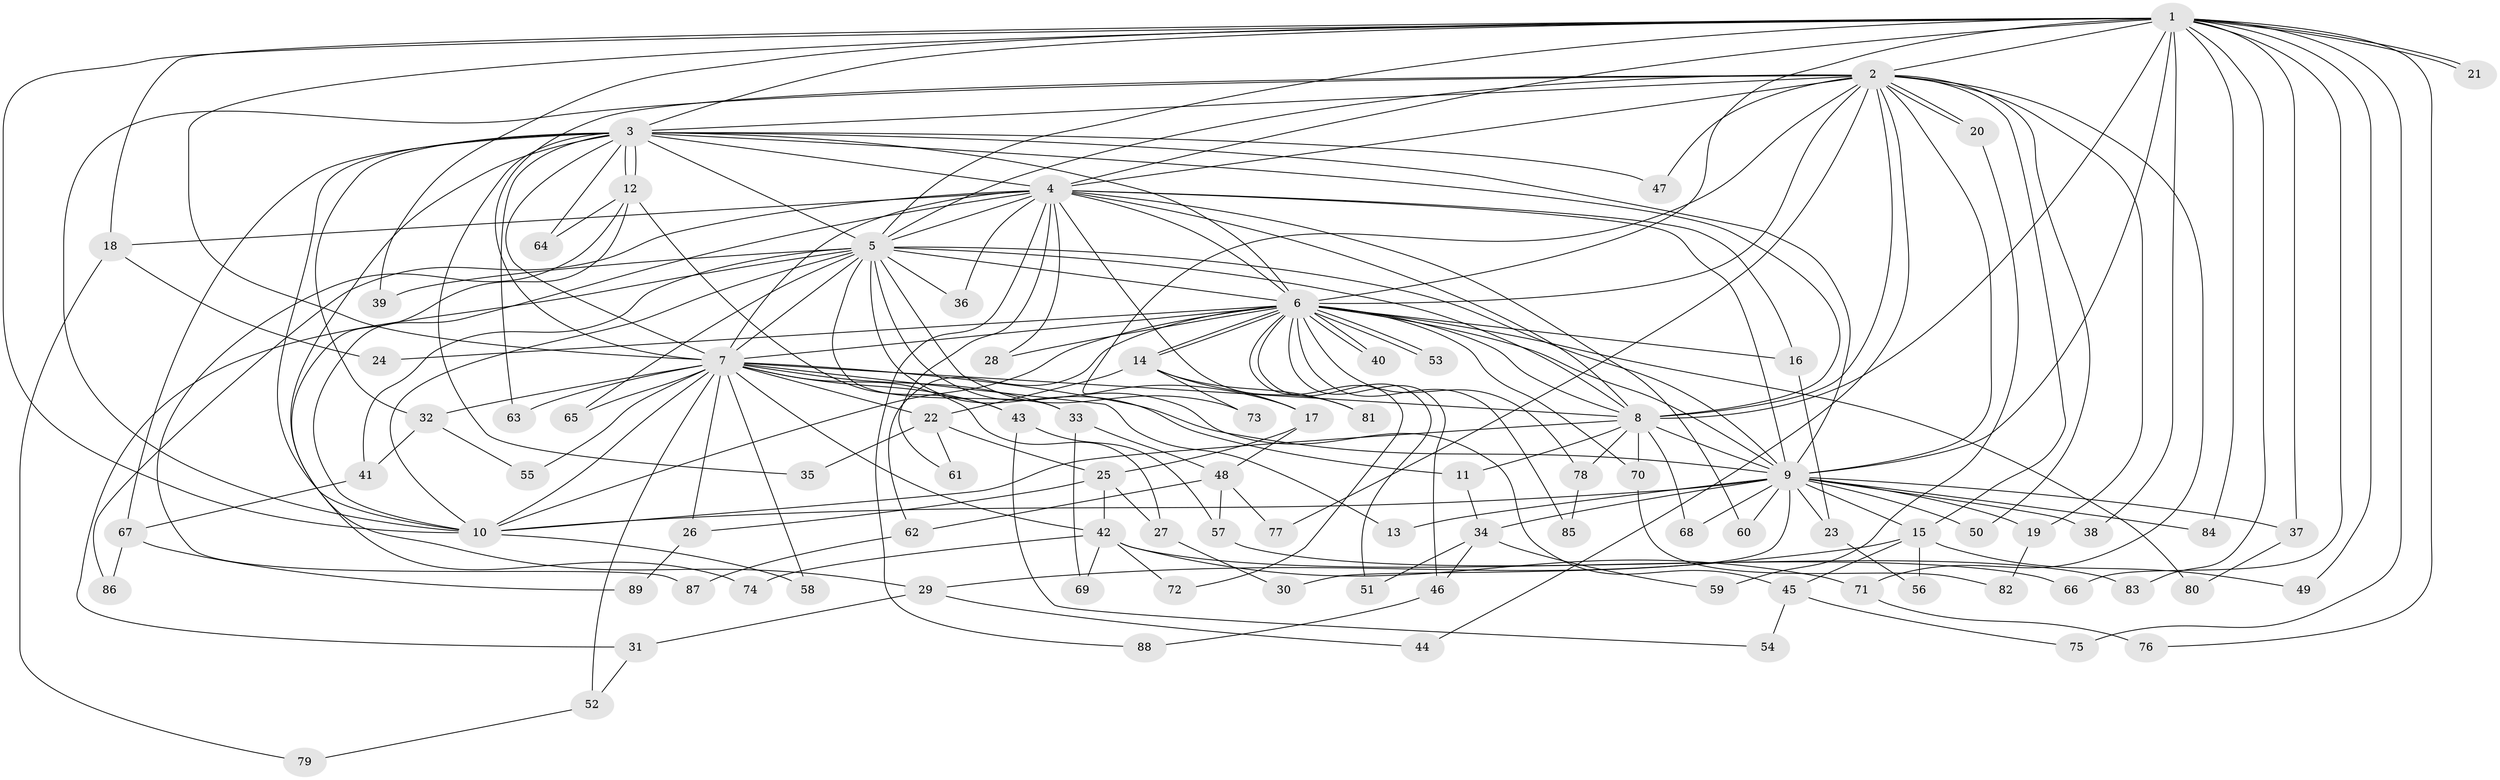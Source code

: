 // coarse degree distribution, {30: 0.015625, 25: 0.015625, 16: 0.015625, 15: 0.015625, 22: 0.015625, 11: 0.015625, 18: 0.015625, 6: 0.0625, 2: 0.5, 4: 0.125, 7: 0.03125, 3: 0.125, 5: 0.03125, 1: 0.015625}
// Generated by graph-tools (version 1.1) at 2025/23/03/03/25 07:23:40]
// undirected, 89 vertices, 203 edges
graph export_dot {
graph [start="1"]
  node [color=gray90,style=filled];
  1;
  2;
  3;
  4;
  5;
  6;
  7;
  8;
  9;
  10;
  11;
  12;
  13;
  14;
  15;
  16;
  17;
  18;
  19;
  20;
  21;
  22;
  23;
  24;
  25;
  26;
  27;
  28;
  29;
  30;
  31;
  32;
  33;
  34;
  35;
  36;
  37;
  38;
  39;
  40;
  41;
  42;
  43;
  44;
  45;
  46;
  47;
  48;
  49;
  50;
  51;
  52;
  53;
  54;
  55;
  56;
  57;
  58;
  59;
  60;
  61;
  62;
  63;
  64;
  65;
  66;
  67;
  68;
  69;
  70;
  71;
  72;
  73;
  74;
  75;
  76;
  77;
  78;
  79;
  80;
  81;
  82;
  83;
  84;
  85;
  86;
  87;
  88;
  89;
  1 -- 2;
  1 -- 3;
  1 -- 4;
  1 -- 5;
  1 -- 6;
  1 -- 7;
  1 -- 8;
  1 -- 9;
  1 -- 10;
  1 -- 18;
  1 -- 21;
  1 -- 21;
  1 -- 37;
  1 -- 38;
  1 -- 39;
  1 -- 49;
  1 -- 66;
  1 -- 75;
  1 -- 76;
  1 -- 83;
  1 -- 84;
  2 -- 3;
  2 -- 4;
  2 -- 5;
  2 -- 6;
  2 -- 7;
  2 -- 8;
  2 -- 9;
  2 -- 10;
  2 -- 15;
  2 -- 17;
  2 -- 19;
  2 -- 20;
  2 -- 20;
  2 -- 44;
  2 -- 47;
  2 -- 50;
  2 -- 71;
  2 -- 77;
  3 -- 4;
  3 -- 5;
  3 -- 6;
  3 -- 7;
  3 -- 8;
  3 -- 9;
  3 -- 10;
  3 -- 12;
  3 -- 12;
  3 -- 29;
  3 -- 32;
  3 -- 35;
  3 -- 47;
  3 -- 63;
  3 -- 64;
  3 -- 67;
  4 -- 5;
  4 -- 6;
  4 -- 7;
  4 -- 8;
  4 -- 9;
  4 -- 10;
  4 -- 16;
  4 -- 18;
  4 -- 28;
  4 -- 36;
  4 -- 60;
  4 -- 61;
  4 -- 81;
  4 -- 86;
  4 -- 88;
  5 -- 6;
  5 -- 7;
  5 -- 8;
  5 -- 9;
  5 -- 10;
  5 -- 11;
  5 -- 31;
  5 -- 33;
  5 -- 36;
  5 -- 39;
  5 -- 41;
  5 -- 45;
  5 -- 65;
  5 -- 73;
  6 -- 7;
  6 -- 8;
  6 -- 9;
  6 -- 10;
  6 -- 14;
  6 -- 14;
  6 -- 16;
  6 -- 24;
  6 -- 28;
  6 -- 40;
  6 -- 40;
  6 -- 46;
  6 -- 51;
  6 -- 53;
  6 -- 53;
  6 -- 62;
  6 -- 70;
  6 -- 72;
  6 -- 78;
  6 -- 80;
  6 -- 85;
  7 -- 8;
  7 -- 9;
  7 -- 10;
  7 -- 13;
  7 -- 22;
  7 -- 26;
  7 -- 27;
  7 -- 32;
  7 -- 33;
  7 -- 42;
  7 -- 43;
  7 -- 52;
  7 -- 55;
  7 -- 58;
  7 -- 63;
  7 -- 65;
  8 -- 9;
  8 -- 10;
  8 -- 11;
  8 -- 68;
  8 -- 70;
  8 -- 78;
  9 -- 10;
  9 -- 13;
  9 -- 15;
  9 -- 19;
  9 -- 23;
  9 -- 30;
  9 -- 34;
  9 -- 37;
  9 -- 38;
  9 -- 50;
  9 -- 60;
  9 -- 68;
  9 -- 84;
  10 -- 58;
  11 -- 34;
  12 -- 43;
  12 -- 64;
  12 -- 74;
  12 -- 87;
  14 -- 17;
  14 -- 22;
  14 -- 73;
  14 -- 81;
  15 -- 29;
  15 -- 45;
  15 -- 49;
  15 -- 56;
  16 -- 23;
  17 -- 25;
  17 -- 48;
  18 -- 24;
  18 -- 79;
  19 -- 82;
  20 -- 59;
  22 -- 25;
  22 -- 35;
  22 -- 61;
  23 -- 56;
  25 -- 26;
  25 -- 27;
  25 -- 42;
  26 -- 89;
  27 -- 30;
  29 -- 31;
  29 -- 44;
  31 -- 52;
  32 -- 41;
  32 -- 55;
  33 -- 48;
  33 -- 69;
  34 -- 46;
  34 -- 51;
  34 -- 59;
  37 -- 80;
  41 -- 67;
  42 -- 66;
  42 -- 69;
  42 -- 71;
  42 -- 72;
  42 -- 74;
  43 -- 54;
  43 -- 57;
  45 -- 54;
  45 -- 75;
  46 -- 88;
  48 -- 57;
  48 -- 62;
  48 -- 77;
  52 -- 79;
  57 -- 83;
  62 -- 87;
  67 -- 86;
  67 -- 89;
  70 -- 82;
  71 -- 76;
  78 -- 85;
}
